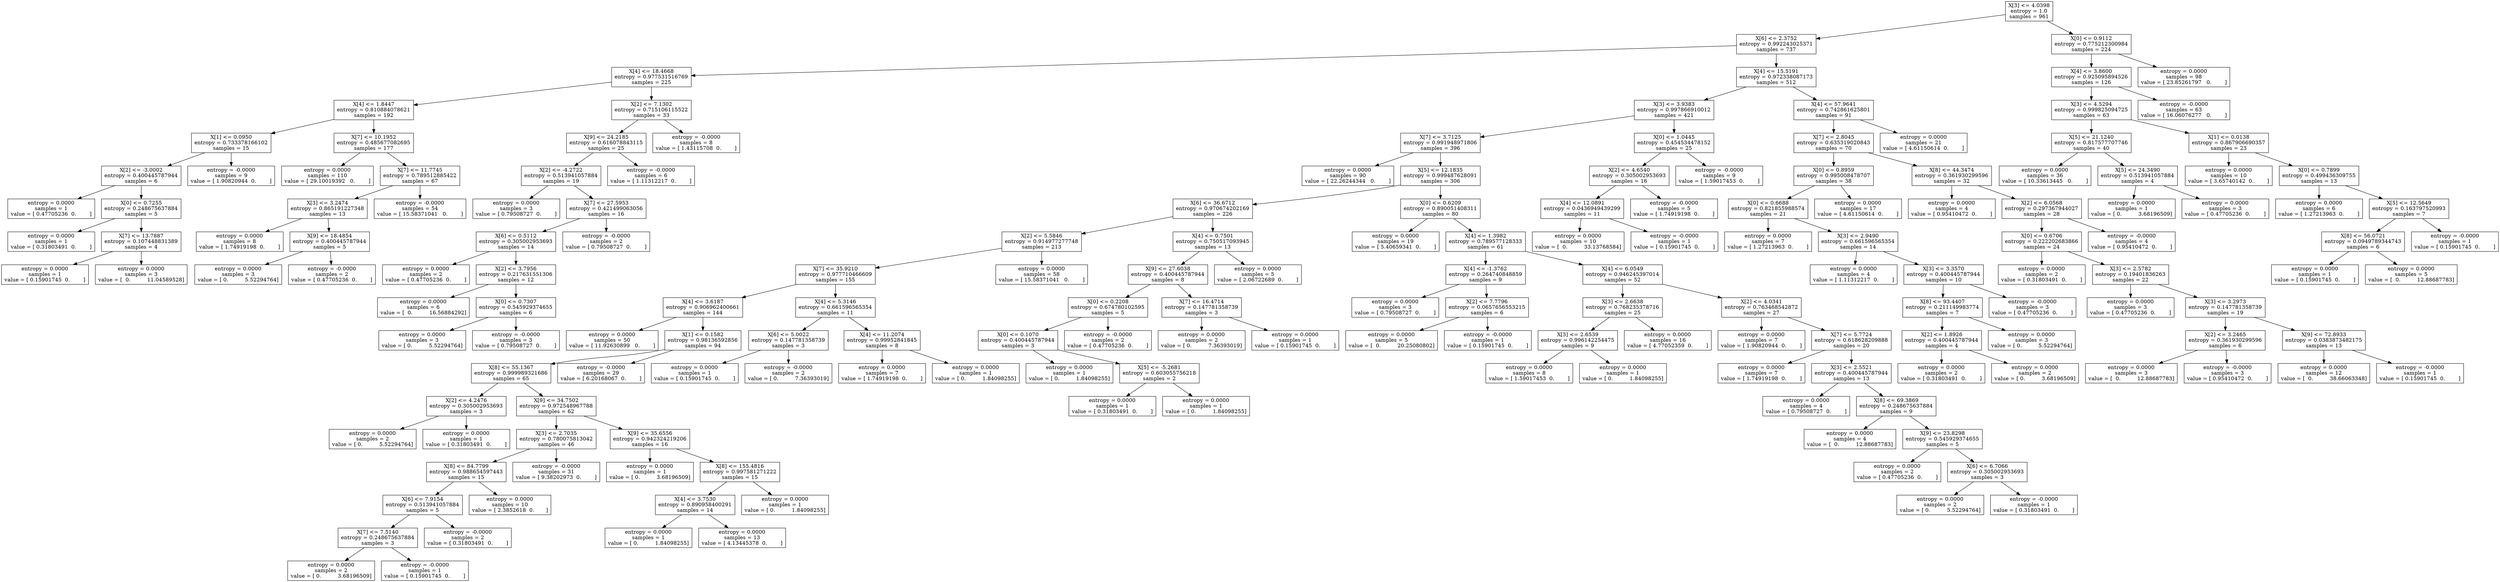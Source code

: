digraph Tree {
0 [label="X[3] <= 4.0398\nentropy = 1.0\nsamples = 961", shape="box"] ;
1 [label="X[6] <= 2.3752\nentropy = 0.992243025371\nsamples = 737", shape="box"] ;
0 -> 1 ;
2 [label="X[4] <= 18.4668\nentropy = 0.977531516769\nsamples = 225", shape="box"] ;
1 -> 2 ;
3 [label="X[4] <= 1.8447\nentropy = 0.810884078621\nsamples = 192", shape="box"] ;
2 -> 3 ;
4 [label="X[1] <= 0.0950\nentropy = 0.733378166102\nsamples = 15", shape="box"] ;
3 -> 4 ;
5 [label="X[2] <= -3.0002\nentropy = 0.400445787944\nsamples = 6", shape="box"] ;
4 -> 5 ;
6 [label="entropy = 0.0000\nsamples = 1\nvalue = [ 0.47705236  0.        ]", shape="box"] ;
5 -> 6 ;
7 [label="X[0] <= 0.7255\nentropy = 0.248675637884\nsamples = 5", shape="box"] ;
5 -> 7 ;
8 [label="entropy = 0.0000\nsamples = 1\nvalue = [ 0.31803491  0.        ]", shape="box"] ;
7 -> 8 ;
9 [label="X[7] <= 13.7887\nentropy = 0.107448831389\nsamples = 4", shape="box"] ;
7 -> 9 ;
10 [label="entropy = 0.0000\nsamples = 1\nvalue = [ 0.15901745  0.        ]", shape="box"] ;
9 -> 10 ;
11 [label="entropy = 0.0000\nsamples = 3\nvalue = [  0.          11.04589528]", shape="box"] ;
9 -> 11 ;
12 [label="entropy = -0.0000\nsamples = 9\nvalue = [ 1.90820944  0.        ]", shape="box"] ;
4 -> 12 ;
13 [label="X[7] <= 10.1952\nentropy = 0.485677082695\nsamples = 177", shape="box"] ;
3 -> 13 ;
14 [label="entropy = 0.0000\nsamples = 110\nvalue = [ 29.10019392   0.        ]", shape="box"] ;
13 -> 14 ;
15 [label="X[7] <= 11.7745\nentropy = 0.789512885422\nsamples = 67", shape="box"] ;
13 -> 15 ;
16 [label="X[3] <= 3.2474\nentropy = 0.865191227348\nsamples = 13", shape="box"] ;
15 -> 16 ;
17 [label="entropy = 0.0000\nsamples = 8\nvalue = [ 1.74919198  0.        ]", shape="box"] ;
16 -> 17 ;
18 [label="X[9] <= 18.4854\nentropy = 0.400445787944\nsamples = 5", shape="box"] ;
16 -> 18 ;
19 [label="entropy = 0.0000\nsamples = 3\nvalue = [ 0.          5.52294764]", shape="box"] ;
18 -> 19 ;
20 [label="entropy = -0.0000\nsamples = 2\nvalue = [ 0.47705236  0.        ]", shape="box"] ;
18 -> 20 ;
21 [label="entropy = -0.0000\nsamples = 54\nvalue = [ 15.58371041   0.        ]", shape="box"] ;
15 -> 21 ;
22 [label="X[2] <= 7.1302\nentropy = 0.715106115522\nsamples = 33", shape="box"] ;
2 -> 22 ;
23 [label="X[9] <= 24.2185\nentropy = 0.616078843115\nsamples = 25", shape="box"] ;
22 -> 23 ;
24 [label="X[2] <= -4.2722\nentropy = 0.513941057884\nsamples = 19", shape="box"] ;
23 -> 24 ;
25 [label="entropy = 0.0000\nsamples = 3\nvalue = [ 0.79508727  0.        ]", shape="box"] ;
24 -> 25 ;
26 [label="X[7] <= 27.5953\nentropy = 0.421499063056\nsamples = 16", shape="box"] ;
24 -> 26 ;
27 [label="X[6] <= 0.5112\nentropy = 0.305002953693\nsamples = 14", shape="box"] ;
26 -> 27 ;
28 [label="entropy = 0.0000\nsamples = 2\nvalue = [ 0.47705236  0.        ]", shape="box"] ;
27 -> 28 ;
29 [label="X[2] <= 3.7956\nentropy = 0.217631551306\nsamples = 12", shape="box"] ;
27 -> 29 ;
30 [label="entropy = 0.0000\nsamples = 6\nvalue = [  0.          16.56884292]", shape="box"] ;
29 -> 30 ;
31 [label="X[0] <= 0.7307\nentropy = 0.545929374655\nsamples = 6", shape="box"] ;
29 -> 31 ;
32 [label="entropy = 0.0000\nsamples = 3\nvalue = [ 0.          5.52294764]", shape="box"] ;
31 -> 32 ;
33 [label="entropy = -0.0000\nsamples = 3\nvalue = [ 0.79508727  0.        ]", shape="box"] ;
31 -> 33 ;
34 [label="entropy = -0.0000\nsamples = 2\nvalue = [ 0.79508727  0.        ]", shape="box"] ;
26 -> 34 ;
35 [label="entropy = -0.0000\nsamples = 6\nvalue = [ 1.11312217  0.        ]", shape="box"] ;
23 -> 35 ;
36 [label="entropy = -0.0000\nsamples = 8\nvalue = [ 1.43115708  0.        ]", shape="box"] ;
22 -> 36 ;
37 [label="X[4] <= 15.5191\nentropy = 0.972338087173\nsamples = 512", shape="box"] ;
1 -> 37 ;
38 [label="X[3] <= 3.9383\nentropy = 0.997866910012\nsamples = 421", shape="box"] ;
37 -> 38 ;
39 [label="X[7] <= 3.7125\nentropy = 0.991948971806\nsamples = 396", shape="box"] ;
38 -> 39 ;
40 [label="entropy = 0.0000\nsamples = 90\nvalue = [ 22.26244344   0.        ]", shape="box"] ;
39 -> 40 ;
41 [label="X[5] <= 12.1835\nentropy = 0.999487628091\nsamples = 306", shape="box"] ;
39 -> 41 ;
42 [label="X[6] <= 36.6712\nentropy = 0.970674202169\nsamples = 226", shape="box"] ;
41 -> 42 ;
43 [label="X[2] <= 5.5846\nentropy = 0.914977277748\nsamples = 213", shape="box"] ;
42 -> 43 ;
44 [label="X[7] <= 35.9210\nentropy = 0.977710466609\nsamples = 155", shape="box"] ;
43 -> 44 ;
45 [label="X[4] <= 3.6187\nentropy = 0.906962400661\nsamples = 144", shape="box"] ;
44 -> 45 ;
46 [label="entropy = 0.0000\nsamples = 50\nvalue = [ 11.92630899   0.        ]", shape="box"] ;
45 -> 46 ;
47 [label="X[1] <= 0.1582\nentropy = 0.98136592856\nsamples = 94", shape="box"] ;
45 -> 47 ;
48 [label="X[8] <= 55.1367\nentropy = 0.999989321686\nsamples = 65", shape="box"] ;
47 -> 48 ;
49 [label="X[2] <= 4.2476\nentropy = 0.305002953693\nsamples = 3", shape="box"] ;
48 -> 49 ;
50 [label="entropy = 0.0000\nsamples = 2\nvalue = [ 0.          5.52294764]", shape="box"] ;
49 -> 50 ;
51 [label="entropy = 0.0000\nsamples = 1\nvalue = [ 0.31803491  0.        ]", shape="box"] ;
49 -> 51 ;
52 [label="X[9] <= 34.7502\nentropy = 0.972548967788\nsamples = 62", shape="box"] ;
48 -> 52 ;
53 [label="X[3] <= 2.7035\nentropy = 0.780075813042\nsamples = 46", shape="box"] ;
52 -> 53 ;
54 [label="X[8] <= 84.7799\nentropy = 0.988654597443\nsamples = 15", shape="box"] ;
53 -> 54 ;
55 [label="X[6] <= 7.9154\nentropy = 0.513941057884\nsamples = 5", shape="box"] ;
54 -> 55 ;
56 [label="X[7] <= 7.5140\nentropy = 0.248675637884\nsamples = 3", shape="box"] ;
55 -> 56 ;
57 [label="entropy = 0.0000\nsamples = 2\nvalue = [ 0.          3.68196509]", shape="box"] ;
56 -> 57 ;
58 [label="entropy = -0.0000\nsamples = 1\nvalue = [ 0.15901745  0.        ]", shape="box"] ;
56 -> 58 ;
59 [label="entropy = -0.0000\nsamples = 2\nvalue = [ 0.31803491  0.        ]", shape="box"] ;
55 -> 59 ;
60 [label="entropy = 0.0000\nsamples = 10\nvalue = [ 2.3852618  0.       ]", shape="box"] ;
54 -> 60 ;
61 [label="entropy = -0.0000\nsamples = 31\nvalue = [ 9.38202973  0.        ]", shape="box"] ;
53 -> 61 ;
62 [label="X[9] <= 35.6556\nentropy = 0.942324219206\nsamples = 16", shape="box"] ;
52 -> 62 ;
63 [label="entropy = 0.0000\nsamples = 1\nvalue = [ 0.          3.68196509]", shape="box"] ;
62 -> 63 ;
64 [label="X[8] <= 155.4816\nentropy = 0.997581271222\nsamples = 15", shape="box"] ;
62 -> 64 ;
65 [label="X[4] <= 3.7530\nentropy = 0.890958400291\nsamples = 14", shape="box"] ;
64 -> 65 ;
66 [label="entropy = 0.0000\nsamples = 1\nvalue = [ 0.          1.84098255]", shape="box"] ;
65 -> 66 ;
67 [label="entropy = 0.0000\nsamples = 13\nvalue = [ 4.13445378  0.        ]", shape="box"] ;
65 -> 67 ;
68 [label="entropy = 0.0000\nsamples = 1\nvalue = [ 0.          1.84098255]", shape="box"] ;
64 -> 68 ;
69 [label="entropy = -0.0000\nsamples = 29\nvalue = [ 6.20168067  0.        ]", shape="box"] ;
47 -> 69 ;
70 [label="X[4] <= 5.3146\nentropy = 0.661596565354\nsamples = 11", shape="box"] ;
44 -> 70 ;
71 [label="X[6] <= 5.0022\nentropy = 0.147781358739\nsamples = 3", shape="box"] ;
70 -> 71 ;
72 [label="entropy = 0.0000\nsamples = 1\nvalue = [ 0.15901745  0.        ]", shape="box"] ;
71 -> 72 ;
73 [label="entropy = -0.0000\nsamples = 2\nvalue = [ 0.          7.36393019]", shape="box"] ;
71 -> 73 ;
74 [label="X[4] <= 11.2074\nentropy = 0.99952841845\nsamples = 8", shape="box"] ;
70 -> 74 ;
75 [label="entropy = 0.0000\nsamples = 7\nvalue = [ 1.74919198  0.        ]", shape="box"] ;
74 -> 75 ;
76 [label="entropy = 0.0000\nsamples = 1\nvalue = [ 0.          1.84098255]", shape="box"] ;
74 -> 76 ;
77 [label="entropy = 0.0000\nsamples = 58\nvalue = [ 15.58371041   0.        ]", shape="box"] ;
43 -> 77 ;
78 [label="X[4] <= 0.7501\nentropy = 0.750517093945\nsamples = 13", shape="box"] ;
42 -> 78 ;
79 [label="X[9] <= 27.6038\nentropy = 0.400445787944\nsamples = 8", shape="box"] ;
78 -> 79 ;
80 [label="X[0] <= 0.2208\nentropy = 0.674780102595\nsamples = 5", shape="box"] ;
79 -> 80 ;
81 [label="X[0] <= 0.1070\nentropy = 0.400445787944\nsamples = 3", shape="box"] ;
80 -> 81 ;
82 [label="entropy = 0.0000\nsamples = 1\nvalue = [ 0.          1.84098255]", shape="box"] ;
81 -> 82 ;
83 [label="X[5] <= -5.2681\nentropy = 0.603055756218\nsamples = 2", shape="box"] ;
81 -> 83 ;
84 [label="entropy = 0.0000\nsamples = 1\nvalue = [ 0.31803491  0.        ]", shape="box"] ;
83 -> 84 ;
85 [label="entropy = 0.0000\nsamples = 1\nvalue = [ 0.          1.84098255]", shape="box"] ;
83 -> 85 ;
86 [label="entropy = -0.0000\nsamples = 2\nvalue = [ 0.47705236  0.        ]", shape="box"] ;
80 -> 86 ;
87 [label="X[7] <= 16.4714\nentropy = 0.147781358739\nsamples = 3", shape="box"] ;
79 -> 87 ;
88 [label="entropy = 0.0000\nsamples = 2\nvalue = [ 0.          7.36393019]", shape="box"] ;
87 -> 88 ;
89 [label="entropy = 0.0000\nsamples = 1\nvalue = [ 0.15901745  0.        ]", shape="box"] ;
87 -> 89 ;
90 [label="entropy = 0.0000\nsamples = 5\nvalue = [ 2.06722689  0.        ]", shape="box"] ;
78 -> 90 ;
91 [label="X[0] <= 0.6209\nentropy = 0.890051408311\nsamples = 80", shape="box"] ;
41 -> 91 ;
92 [label="entropy = 0.0000\nsamples = 19\nvalue = [ 5.40659341  0.        ]", shape="box"] ;
91 -> 92 ;
93 [label="X[4] <= 1.3982\nentropy = 0.789577128333\nsamples = 61", shape="box"] ;
91 -> 93 ;
94 [label="X[4] <= -1.3762\nentropy = 0.264740848859\nsamples = 9", shape="box"] ;
93 -> 94 ;
95 [label="entropy = 0.0000\nsamples = 3\nvalue = [ 0.79508727  0.        ]", shape="box"] ;
94 -> 95 ;
96 [label="X[2] <= 7.7796\nentropy = 0.0657656553215\nsamples = 6", shape="box"] ;
94 -> 96 ;
97 [label="entropy = 0.0000\nsamples = 5\nvalue = [  0.          20.25080802]", shape="box"] ;
96 -> 97 ;
98 [label="entropy = -0.0000\nsamples = 1\nvalue = [ 0.15901745  0.        ]", shape="box"] ;
96 -> 98 ;
99 [label="X[4] <= 6.0549\nentropy = 0.946245397014\nsamples = 52", shape="box"] ;
93 -> 99 ;
100 [label="X[3] <= 2.6638\nentropy = 0.768235378716\nsamples = 25", shape="box"] ;
99 -> 100 ;
101 [label="X[3] <= 2.6539\nentropy = 0.996142254475\nsamples = 9", shape="box"] ;
100 -> 101 ;
102 [label="entropy = 0.0000\nsamples = 8\nvalue = [ 1.59017453  0.        ]", shape="box"] ;
101 -> 102 ;
103 [label="entropy = 0.0000\nsamples = 1\nvalue = [ 0.          1.84098255]", shape="box"] ;
101 -> 103 ;
104 [label="entropy = 0.0000\nsamples = 16\nvalue = [ 4.77052359  0.        ]", shape="box"] ;
100 -> 104 ;
105 [label="X[2] <= 4.0341\nentropy = 0.763468542872\nsamples = 27", shape="box"] ;
99 -> 105 ;
106 [label="entropy = 0.0000\nsamples = 7\nvalue = [ 1.90820944  0.        ]", shape="box"] ;
105 -> 106 ;
107 [label="X[7] <= 5.7724\nentropy = 0.618628209888\nsamples = 20", shape="box"] ;
105 -> 107 ;
108 [label="entropy = 0.0000\nsamples = 7\nvalue = [ 1.74919198  0.        ]", shape="box"] ;
107 -> 108 ;
109 [label="X[3] <= 2.5521\nentropy = 0.400445787944\nsamples = 13", shape="box"] ;
107 -> 109 ;
110 [label="entropy = 0.0000\nsamples = 4\nvalue = [ 0.79508727  0.        ]", shape="box"] ;
109 -> 110 ;
111 [label="X[8] <= 69.3869\nentropy = 0.248675637884\nsamples = 9", shape="box"] ;
109 -> 111 ;
112 [label="entropy = 0.0000\nsamples = 4\nvalue = [  0.          12.88687783]", shape="box"] ;
111 -> 112 ;
113 [label="X[9] <= 23.8298\nentropy = 0.545929374655\nsamples = 5", shape="box"] ;
111 -> 113 ;
114 [label="entropy = 0.0000\nsamples = 2\nvalue = [ 0.47705236  0.        ]", shape="box"] ;
113 -> 114 ;
115 [label="X[6] <= 6.7066\nentropy = 0.305002953693\nsamples = 3", shape="box"] ;
113 -> 115 ;
116 [label="entropy = 0.0000\nsamples = 2\nvalue = [ 0.          5.52294764]", shape="box"] ;
115 -> 116 ;
117 [label="entropy = -0.0000\nsamples = 1\nvalue = [ 0.31803491  0.        ]", shape="box"] ;
115 -> 117 ;
118 [label="X[0] <= 1.0445\nentropy = 0.454534478152\nsamples = 25", shape="box"] ;
38 -> 118 ;
119 [label="X[2] <= 4.6540\nentropy = 0.305002953693\nsamples = 16", shape="box"] ;
118 -> 119 ;
120 [label="X[4] <= 12.0891\nentropy = 0.0436949439299\nsamples = 11", shape="box"] ;
119 -> 120 ;
121 [label="entropy = 0.0000\nsamples = 10\nvalue = [  0.          33.13768584]", shape="box"] ;
120 -> 121 ;
122 [label="entropy = -0.0000\nsamples = 1\nvalue = [ 0.15901745  0.        ]", shape="box"] ;
120 -> 122 ;
123 [label="entropy = -0.0000\nsamples = 5\nvalue = [ 1.74919198  0.        ]", shape="box"] ;
119 -> 123 ;
124 [label="entropy = -0.0000\nsamples = 9\nvalue = [ 1.59017453  0.        ]", shape="box"] ;
118 -> 124 ;
125 [label="X[4] <= 57.9641\nentropy = 0.742861625801\nsamples = 91", shape="box"] ;
37 -> 125 ;
126 [label="X[7] <= 2.8045\nentropy = 0.635319020843\nsamples = 70", shape="box"] ;
125 -> 126 ;
127 [label="X[0] <= 0.8959\nentropy = 0.995008478707\nsamples = 38", shape="box"] ;
126 -> 127 ;
128 [label="X[0] <= 0.6688\nentropy = 0.821855988574\nsamples = 21", shape="box"] ;
127 -> 128 ;
129 [label="entropy = 0.0000\nsamples = 7\nvalue = [ 1.27213963  0.        ]", shape="box"] ;
128 -> 129 ;
130 [label="X[3] <= 2.9490\nentropy = 0.661596565354\nsamples = 14", shape="box"] ;
128 -> 130 ;
131 [label="entropy = 0.0000\nsamples = 4\nvalue = [ 1.11312217  0.        ]", shape="box"] ;
130 -> 131 ;
132 [label="X[3] <= 3.3570\nentropy = 0.400445787944\nsamples = 10", shape="box"] ;
130 -> 132 ;
133 [label="X[8] <= 93.4407\nentropy = 0.211149983774\nsamples = 7", shape="box"] ;
132 -> 133 ;
134 [label="X[2] <= 1.8926\nentropy = 0.400445787944\nsamples = 4", shape="box"] ;
133 -> 134 ;
135 [label="entropy = 0.0000\nsamples = 2\nvalue = [ 0.31803491  0.        ]", shape="box"] ;
134 -> 135 ;
136 [label="entropy = 0.0000\nsamples = 2\nvalue = [ 0.          3.68196509]", shape="box"] ;
134 -> 136 ;
137 [label="entropy = 0.0000\nsamples = 3\nvalue = [ 0.          5.52294764]", shape="box"] ;
133 -> 137 ;
138 [label="entropy = -0.0000\nsamples = 3\nvalue = [ 0.47705236  0.        ]", shape="box"] ;
132 -> 138 ;
139 [label="entropy = 0.0000\nsamples = 17\nvalue = [ 4.61150614  0.        ]", shape="box"] ;
127 -> 139 ;
140 [label="X[8] <= 44.3474\nentropy = 0.361930299596\nsamples = 32", shape="box"] ;
126 -> 140 ;
141 [label="entropy = 0.0000\nsamples = 4\nvalue = [ 0.95410472  0.        ]", shape="box"] ;
140 -> 141 ;
142 [label="X[2] <= 6.0568\nentropy = 0.297367944027\nsamples = 28", shape="box"] ;
140 -> 142 ;
143 [label="X[0] <= 0.6706\nentropy = 0.222202683866\nsamples = 24", shape="box"] ;
142 -> 143 ;
144 [label="entropy = 0.0000\nsamples = 2\nvalue = [ 0.31803491  0.        ]", shape="box"] ;
143 -> 144 ;
145 [label="X[3] <= 2.5782\nentropy = 0.19401836263\nsamples = 22", shape="box"] ;
143 -> 145 ;
146 [label="entropy = 0.0000\nsamples = 3\nvalue = [ 0.47705236  0.        ]", shape="box"] ;
145 -> 146 ;
147 [label="X[3] <= 3.2973\nentropy = 0.147781358739\nsamples = 19", shape="box"] ;
145 -> 147 ;
148 [label="X[2] <= 3.2465\nentropy = 0.361930299596\nsamples = 6", shape="box"] ;
147 -> 148 ;
149 [label="entropy = 0.0000\nsamples = 3\nvalue = [  0.          12.88687783]", shape="box"] ;
148 -> 149 ;
150 [label="entropy = -0.0000\nsamples = 3\nvalue = [ 0.95410472  0.        ]", shape="box"] ;
148 -> 150 ;
151 [label="X[9] <= 72.8933\nentropy = 0.0383873482175\nsamples = 13", shape="box"] ;
147 -> 151 ;
152 [label="entropy = 0.0000\nsamples = 12\nvalue = [  0.          38.66063348]", shape="box"] ;
151 -> 152 ;
153 [label="entropy = -0.0000\nsamples = 1\nvalue = [ 0.15901745  0.        ]", shape="box"] ;
151 -> 153 ;
154 [label="entropy = -0.0000\nsamples = 4\nvalue = [ 0.95410472  0.        ]", shape="box"] ;
142 -> 154 ;
155 [label="entropy = 0.0000\nsamples = 21\nvalue = [ 4.61150614  0.        ]", shape="box"] ;
125 -> 155 ;
156 [label="X[0] <= 0.9112\nentropy = 0.775212300984\nsamples = 224", shape="box"] ;
0 -> 156 ;
157 [label="X[4] <= 3.8600\nentropy = 0.925095894526\nsamples = 126", shape="box"] ;
156 -> 157 ;
158 [label="X[3] <= 4.5294\nentropy = 0.999825094725\nsamples = 63", shape="box"] ;
157 -> 158 ;
159 [label="X[5] <= 21.1240\nentropy = 0.817577707746\nsamples = 40", shape="box"] ;
158 -> 159 ;
160 [label="entropy = 0.0000\nsamples = 36\nvalue = [ 10.33613445   0.        ]", shape="box"] ;
159 -> 160 ;
161 [label="X[5] <= 24.3490\nentropy = 0.513941057884\nsamples = 4", shape="box"] ;
159 -> 161 ;
162 [label="entropy = 0.0000\nsamples = 1\nvalue = [ 0.          3.68196509]", shape="box"] ;
161 -> 162 ;
163 [label="entropy = 0.0000\nsamples = 3\nvalue = [ 0.47705236  0.        ]", shape="box"] ;
161 -> 163 ;
164 [label="X[1] <= 0.0138\nentropy = 0.867906690357\nsamples = 23", shape="box"] ;
158 -> 164 ;
165 [label="entropy = 0.0000\nsamples = 10\nvalue = [ 3.65740142  0.        ]", shape="box"] ;
164 -> 165 ;
166 [label="X[0] <= 0.7899\nentropy = 0.499436309755\nsamples = 13", shape="box"] ;
164 -> 166 ;
167 [label="entropy = 0.0000\nsamples = 6\nvalue = [ 1.27213963  0.        ]", shape="box"] ;
166 -> 167 ;
168 [label="X[5] <= 12.5649\nentropy = 0.163797520993\nsamples = 7", shape="box"] ;
166 -> 168 ;
169 [label="X[8] <= 56.0721\nentropy = 0.0949789344743\nsamples = 6", shape="box"] ;
168 -> 169 ;
170 [label="entropy = 0.0000\nsamples = 1\nvalue = [ 0.15901745  0.        ]", shape="box"] ;
169 -> 170 ;
171 [label="entropy = 0.0000\nsamples = 5\nvalue = [  0.          12.88687783]", shape="box"] ;
169 -> 171 ;
172 [label="entropy = -0.0000\nsamples = 1\nvalue = [ 0.15901745  0.        ]", shape="box"] ;
168 -> 172 ;
173 [label="entropy = -0.0000\nsamples = 63\nvalue = [ 16.06076277   0.        ]", shape="box"] ;
157 -> 173 ;
174 [label="entropy = 0.0000\nsamples = 98\nvalue = [ 23.85261797   0.        ]", shape="box"] ;
156 -> 174 ;
}